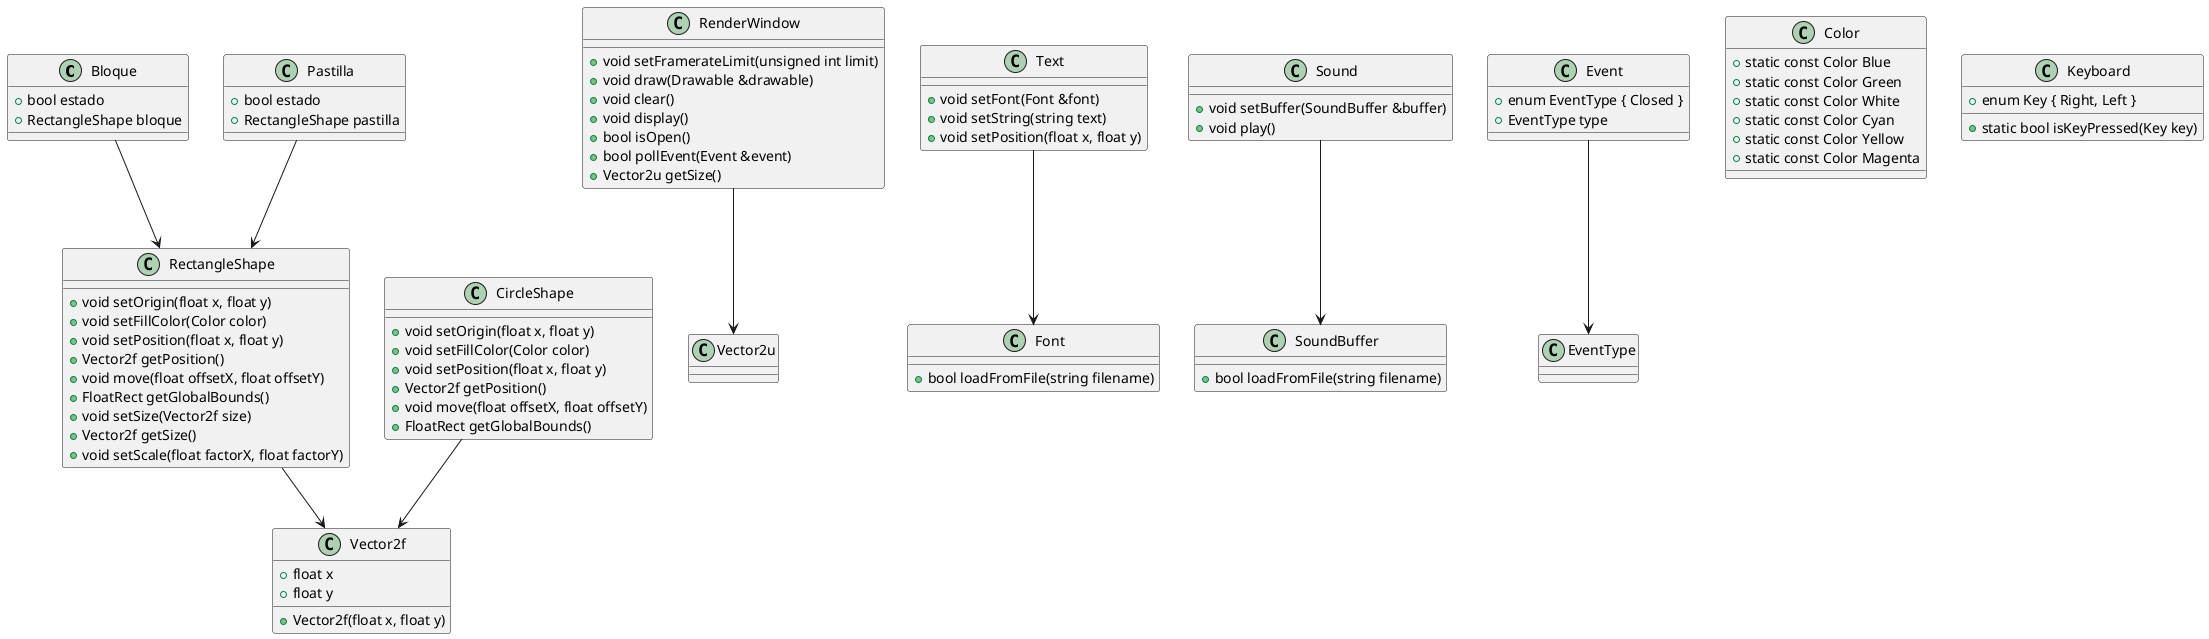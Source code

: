 @startuml
' Definición de las clases y estructuras

class Bloque {
    +bool estado
    +RectangleShape bloque
}

class Pastilla {
    +bool estado
    +RectangleShape pastilla
}

class Vector2f {
    +float x
    +float y
    +Vector2f(float x, float y)
}

class CircleShape {
    +void setOrigin(float x, float y)
    +void setFillColor(Color color)
    +void setPosition(float x, float y)
    +Vector2f getPosition()
    +void move(float offsetX, float offsetY)
    +FloatRect getGlobalBounds()
}

class RectangleShape {
    +void setOrigin(float x, float y)
    +void setFillColor(Color color)
    +void setPosition(float x, float y)
    +Vector2f getPosition()
    +void move(float offsetX, float offsetY)
    +FloatRect getGlobalBounds()
    +void setSize(Vector2f size)
    +Vector2f getSize()
    +void setScale(float factorX, float factorY)
}

class RenderWindow {
    +void setFramerateLimit(unsigned int limit)
    +void draw(Drawable &drawable)
    +void clear()
    +void display()
    +bool isOpen()
    +bool pollEvent(Event &event)
    +Vector2u getSize()
}

class Font {
    +bool loadFromFile(string filename)
}

class Text {
    +void setFont(Font &font)
    +void setString(string text)
    +void setPosition(float x, float y)
}

class SoundBuffer {
    +bool loadFromFile(string filename)
}

class Sound {
    +void setBuffer(SoundBuffer &buffer)
    +void play()
}

class Event {
    +enum EventType { Closed }
    +EventType type
}

class Color {
    +static const Color Blue
    +static const Color Green
    +static const Color White
    +static const Color Cyan
    +static const Color Yellow
    +static const Color Magenta
}

class Keyboard {
    +static bool isKeyPressed(Key key)
    +enum Key { Right, Left }
}

' Relaciones entre las clases

Bloque --> RectangleShape
Pastilla --> RectangleShape
CircleShape --> Vector2f
RectangleShape --> Vector2f
RenderWindow --> Vector2u
Text --> Font
Sound --> SoundBuffer
Event --> EventType

@enduml
